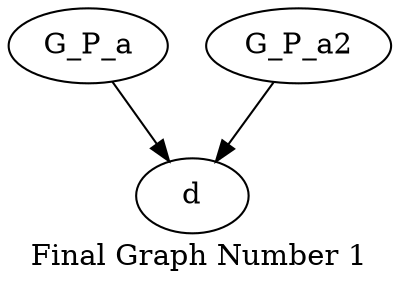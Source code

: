 digraph{
	node [ ]
	edge [ ]
	G_P_a [ ]
	G_P_a2 [ ]
	G_P_a -> d [ ]
	G_P_a2 -> d [ ]
	label = "Final Graph Number 1"
}